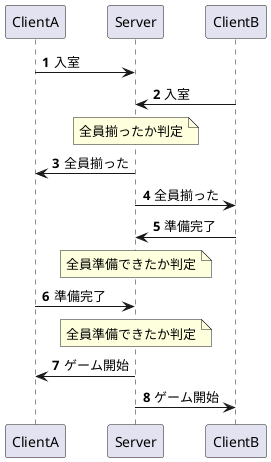@startuml
'https://plantuml.com/sequence-diagram

autonumber

participant ClientA
participant Server
participant ClientB

ClientA->Server:入室
ClientB->Server:入室
note over Server:全員揃ったか判定

ClientA<-Server:全員揃った
ClientB<-Server:全員揃った

ClientB->Server:準備完了
note over Server:全員準備できたか判定
ClientA->Server:準備完了
note over Server:全員準備できたか判定

ClientA<-Server:ゲーム開始
ClientB<-Server:ゲーム開始

@enduml